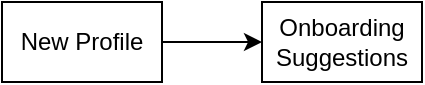 <mxfile version="17.3.0" type="github">
  <diagram id="_DSjUDWa77gQVWYKLMMK" name="Page-1">
    <mxGraphModel dx="1426" dy="627" grid="1" gridSize="10" guides="1" tooltips="1" connect="1" arrows="1" fold="1" page="1" pageScale="1" pageWidth="850" pageHeight="1100" math="0" shadow="0">
      <root>
        <mxCell id="0" />
        <mxCell id="1" parent="0" />
        <mxCell id="EIgncjhNGenvHUWc4lQ1-3" style="edgeStyle=orthogonalEdgeStyle;rounded=0;orthogonalLoop=1;jettySize=auto;html=1;entryX=0;entryY=0.5;entryDx=0;entryDy=0;" edge="1" parent="1" source="EIgncjhNGenvHUWc4lQ1-1" target="EIgncjhNGenvHUWc4lQ1-2">
          <mxGeometry relative="1" as="geometry" />
        </mxCell>
        <mxCell id="EIgncjhNGenvHUWc4lQ1-1" value="New Profile" style="rounded=0;whiteSpace=wrap;html=1;" vertex="1" parent="1">
          <mxGeometry x="100" y="240" width="80" height="40" as="geometry" />
        </mxCell>
        <mxCell id="EIgncjhNGenvHUWc4lQ1-2" value="Onboarding Suggestions" style="rounded=0;whiteSpace=wrap;html=1;" vertex="1" parent="1">
          <mxGeometry x="230" y="240" width="80" height="40" as="geometry" />
        </mxCell>
      </root>
    </mxGraphModel>
  </diagram>
</mxfile>
